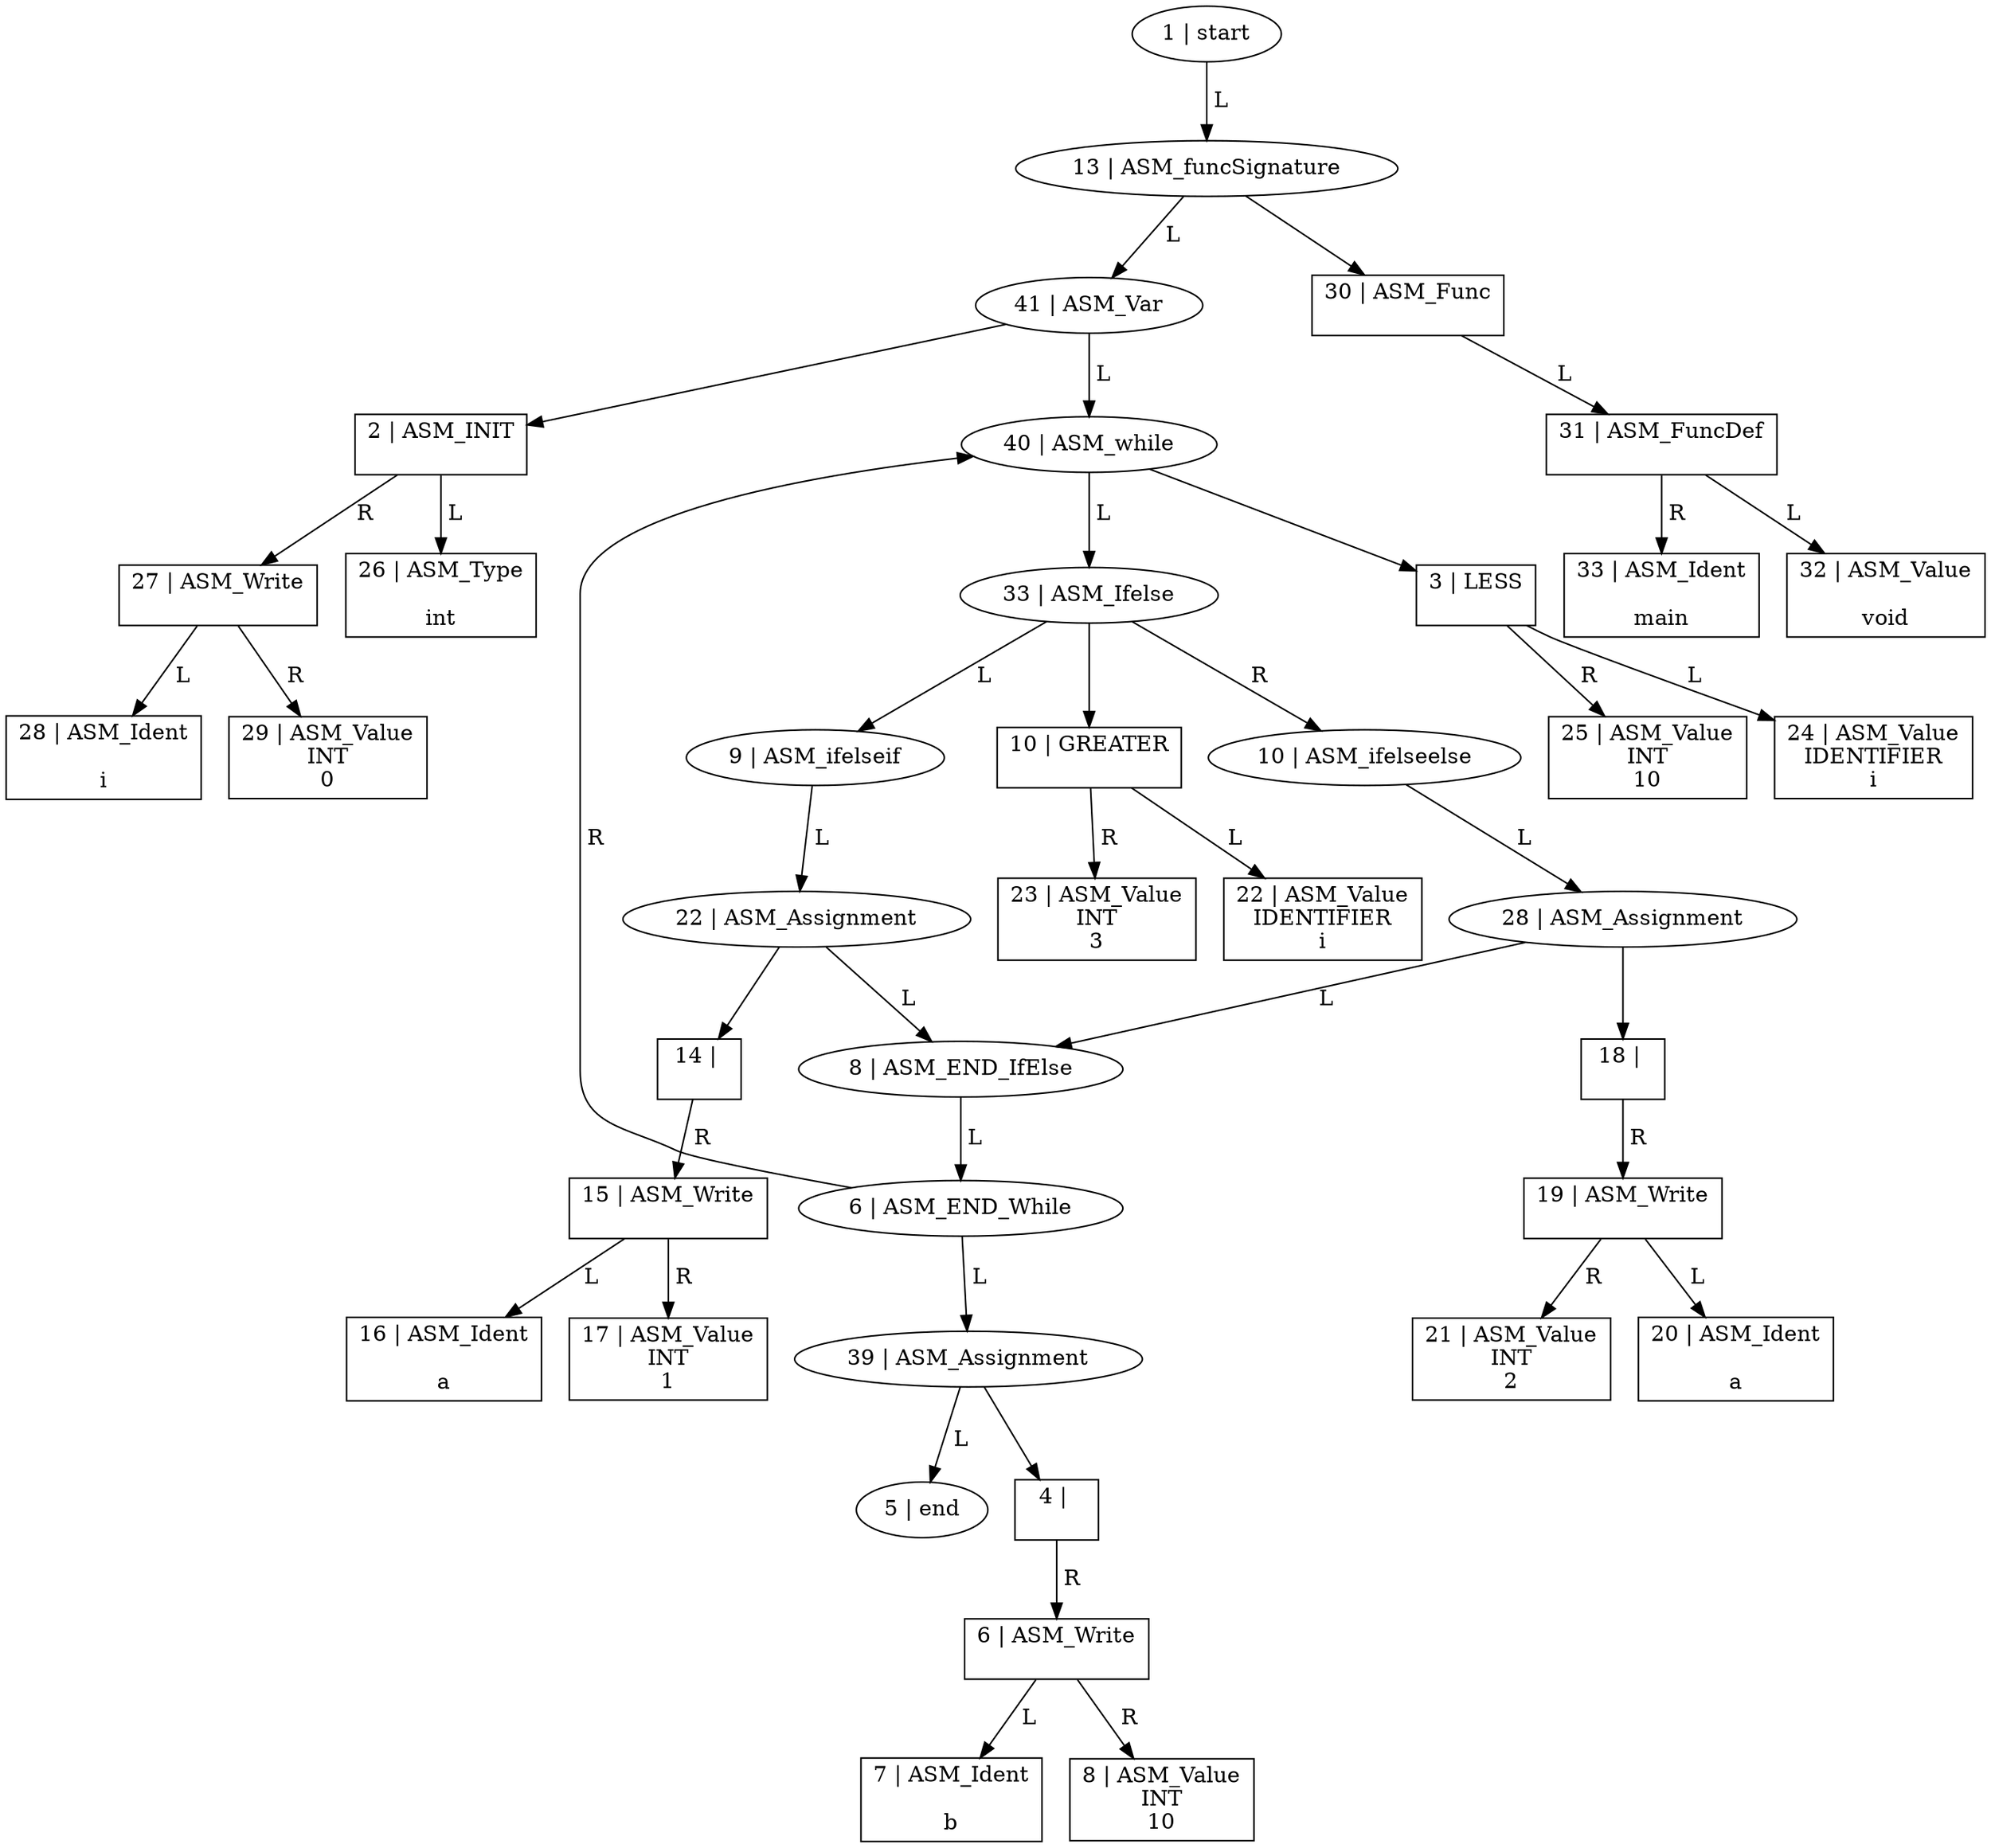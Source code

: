 digraph G {
    node [shape=box];
  "1 | start" [shape=ellipse];
  "1 | start" -> "13 | ASM_funcSignature" [label=" L "];
  "13 | ASM_funcSignature" [shape=ellipse];
  "13 | ASM_funcSignature" -> "41 | ASM_Var" [label=" L "];
  "41 | ASM_Var" [shape=ellipse];
  "41 | ASM_Var" -> "40 | ASM_while" [label=" L "];
  "40 | ASM_while" [shape=ellipse];
  "40 | ASM_while" -> "33 | ASM_Ifelse" [label=" L "];
  "33 | ASM_Ifelse" [shape=ellipse];
  "33 | ASM_Ifelse" -> "9 | ASM_ifelseif" [label=" L "];
  "9 | ASM_ifelseif" [shape=ellipse];
  "9 | ASM_ifelseif" -> "22 | ASM_Assignment" [label=" L "];
  "22 | ASM_Assignment" [shape=ellipse];
  "22 | ASM_Assignment" -> "8 | ASM_END_IfElse" [label=" L "];
  "8 | ASM_END_IfElse" [shape=ellipse];
  "8 | ASM_END_IfElse" -> "6 | ASM_END_While" [label=" L "];
  "6 | ASM_END_While" [shape=ellipse];
  "6 | ASM_END_While" -> "39 | ASM_Assignment" [label=" L "];
  "39 | ASM_Assignment" [shape=ellipse];
  "39 | ASM_Assignment" -> "5 | end" [label=" L "];
  "5 | end" [shape=ellipse];
  "39 | ASM_Assignment" -> "4 | \n\n"[shape=box];
  "4 | \n\n" [shape=box];
  "4 | \n\n" -> "6 | ASM_Write\n\n" [label=" R "];
  "6 | ASM_Write\n\n" [shape=box];
  "6 | ASM_Write\n\n" -> "7 | ASM_Ident\n\nb" [label=" L "];
  "7 | ASM_Ident\n\nb" [shape=box];
  "6 | ASM_Write\n\n" -> "8 | ASM_Value\nINT\n10" [label=" R "];
  "8 | ASM_Value\nINT\n10" [shape=box];
  "6 | ASM_END_While" -> "40 | ASM_while" [label=" R "];
  "22 | ASM_Assignment" -> "14 | \n\n"[shape=box];
  "14 | \n\n" [shape=box];
  "14 | \n\n" -> "15 | ASM_Write\n\n" [label=" R "];
  "15 | ASM_Write\n\n" [shape=box];
  "15 | ASM_Write\n\n" -> "16 | ASM_Ident\n\na" [label=" L "];
  "16 | ASM_Ident\n\na" [shape=box];
  "15 | ASM_Write\n\n" -> "17 | ASM_Value\nINT\n1" [label=" R "];
  "17 | ASM_Value\nINT\n1" [shape=box];
  "33 | ASM_Ifelse" -> "10 | ASM_ifelseelse" [label=" R "];
  "10 | ASM_ifelseelse" [shape=ellipse];
  "10 | ASM_ifelseelse" -> "28 | ASM_Assignment" [label=" L "];
  "28 | ASM_Assignment" [shape=ellipse];
  "28 | ASM_Assignment" -> "8 | ASM_END_IfElse" [label=" L "];
  "28 | ASM_Assignment" -> "18 | \n\n"[shape=box];
  "18 | \n\n" [shape=box];
  "18 | \n\n" -> "19 | ASM_Write\n\n" [label=" R "];
  "19 | ASM_Write\n\n" [shape=box];
  "19 | ASM_Write\n\n" -> "20 | ASM_Ident\n\na" [label=" L "];
  "20 | ASM_Ident\n\na" [shape=box];
  "19 | ASM_Write\n\n" -> "21 | ASM_Value\nINT\n2" [label=" R "];
  "21 | ASM_Value\nINT\n2" [shape=box];
  "33 | ASM_Ifelse" -> "10 | GREATER\n\n"[shape=box];
  "10 | GREATER\n\n" [shape=box];
  "10 | GREATER\n\n" -> "22 | ASM_Value\nIDENTIFIER\ni" [label=" L "];
  "22 | ASM_Value\nIDENTIFIER\ni" [shape=box];
  "10 | GREATER\n\n" -> "23 | ASM_Value\nINT\n3" [label=" R "];
  "23 | ASM_Value\nINT\n3" [shape=box];
  "40 | ASM_while" -> "3 | LESS\n\n"[shape=box];
  "3 | LESS\n\n" [shape=box];
  "3 | LESS\n\n" -> "24 | ASM_Value\nIDENTIFIER\ni" [label=" L "];
  "24 | ASM_Value\nIDENTIFIER\ni" [shape=box];
  "3 | LESS\n\n" -> "25 | ASM_Value\nINT\n10" [label=" R "];
  "25 | ASM_Value\nINT\n10" [shape=box];
  "41 | ASM_Var" -> "2 | ASM_INIT\n\n"[shape=box];
  "2 | ASM_INIT\n\n" [shape=box];
  "2 | ASM_INIT\n\n" -> "26 | ASM_Type\n\nint" [label=" L "];
  "26 | ASM_Type\n\nint" [shape=box];
  "2 | ASM_INIT\n\n" -> "27 | ASM_Write\n\n" [label=" R "];
  "27 | ASM_Write\n\n" [shape=box];
  "27 | ASM_Write\n\n" -> "28 | ASM_Ident\n\ni" [label=" L "];
  "28 | ASM_Ident\n\ni" [shape=box];
  "27 | ASM_Write\n\n" -> "29 | ASM_Value\nINT\n0" [label=" R "];
  "29 | ASM_Value\nINT\n0" [shape=box];
  "13 | ASM_funcSignature" -> "30 | ASM_Func\n\n"[shape=box];
  "30 | ASM_Func\n\n" [shape=box];
  "30 | ASM_Func\n\n" -> "31 | ASM_FuncDef\n\n" [label=" L "];
  "31 | ASM_FuncDef\n\n" [shape=box];
  "31 | ASM_FuncDef\n\n" -> "32 | ASM_Value\n\nvoid" [label=" L "];
  "32 | ASM_Value\n\nvoid" [shape=box];
  "31 | ASM_FuncDef\n\n" -> "33 | ASM_Ident\n\nmain" [label=" R "];
  "33 | ASM_Ident\n\nmain" [shape=box];
}

